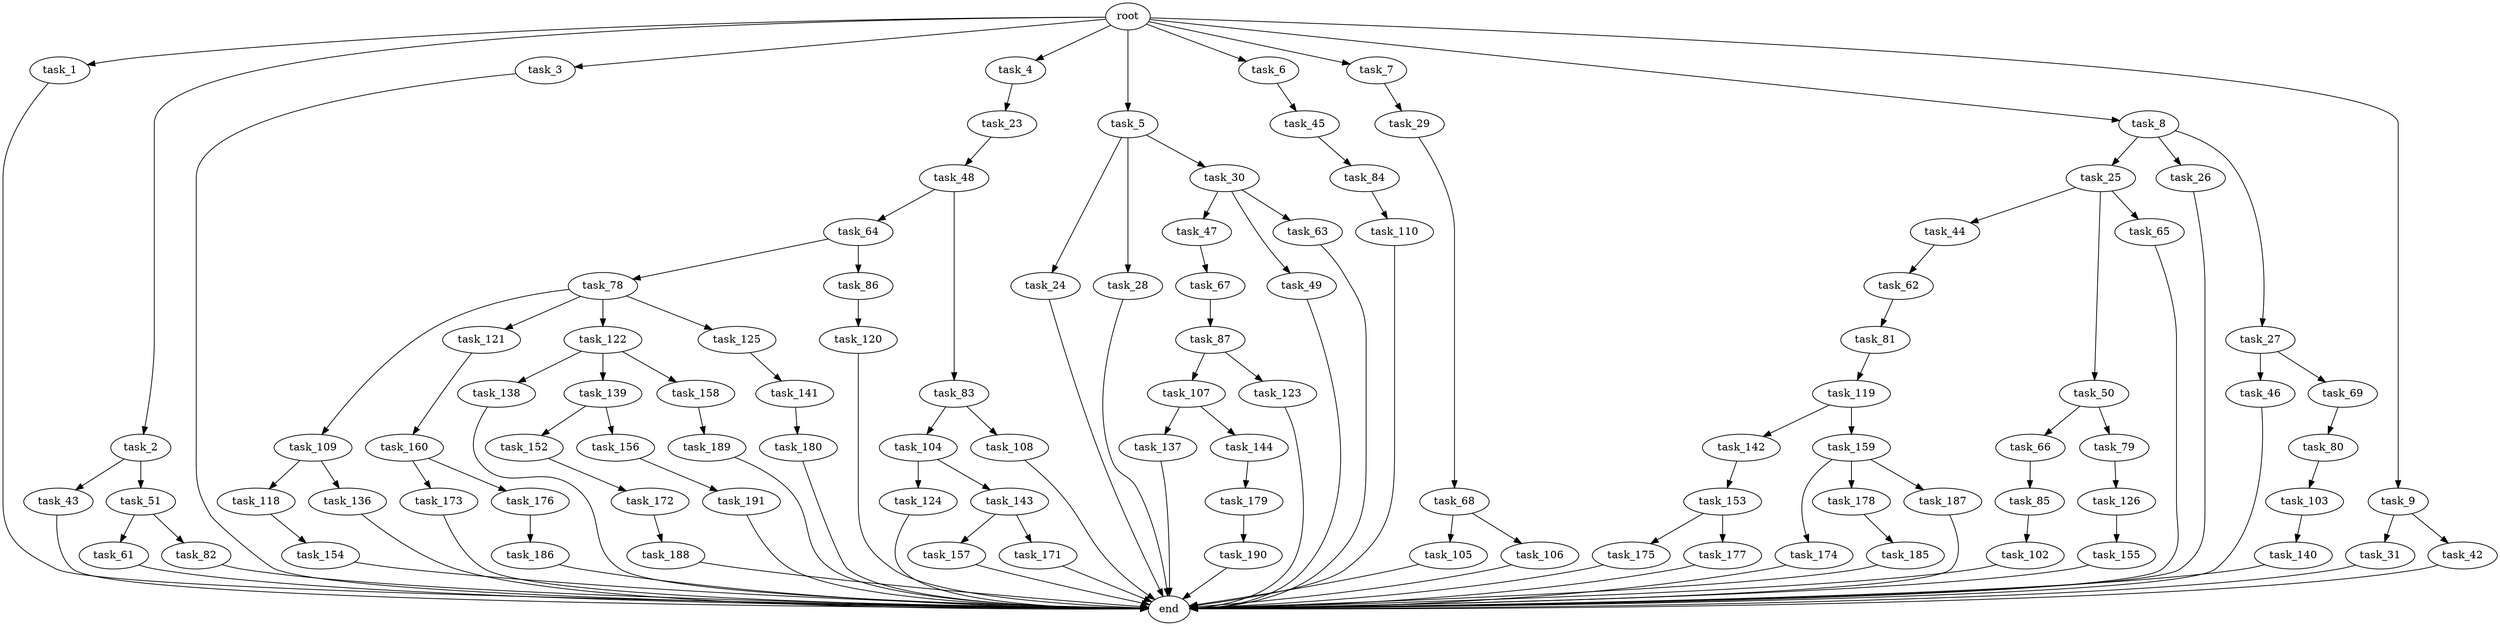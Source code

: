 digraph G {
  root [size="0.000000"];
  task_1 [size="102.400000"];
  task_2 [size="102.400000"];
  task_3 [size="102.400000"];
  task_4 [size="102.400000"];
  task_5 [size="102.400000"];
  task_6 [size="102.400000"];
  task_7 [size="102.400000"];
  task_8 [size="102.400000"];
  task_9 [size="102.400000"];
  task_23 [size="42090679500.800003"];
  task_24 [size="85899345920.000000"];
  task_25 [size="54975581388.800003"];
  task_26 [size="54975581388.800003"];
  task_27 [size="54975581388.800003"];
  task_28 [size="85899345920.000000"];
  task_29 [size="42090679500.800003"];
  task_30 [size="85899345920.000000"];
  task_31 [size="7730941132.800000"];
  task_42 [size="7730941132.800000"];
  task_43 [size="85899345920.000000"];
  task_44 [size="7730941132.800000"];
  task_45 [size="3435973836.800000"];
  task_46 [size="69578470195.199997"];
  task_47 [size="3435973836.800000"];
  task_48 [size="30923764531.200001"];
  task_49 [size="3435973836.800000"];
  task_50 [size="7730941132.800000"];
  task_51 [size="85899345920.000000"];
  task_61 [size="21474836480.000000"];
  task_62 [size="30923764531.200001"];
  task_63 [size="3435973836.800000"];
  task_64 [size="69578470195.199997"];
  task_65 [size="7730941132.800000"];
  task_66 [size="85899345920.000000"];
  task_67 [size="42090679500.800003"];
  task_68 [size="85899345920.000000"];
  task_69 [size="69578470195.199997"];
  task_78 [size="30923764531.200001"];
  task_79 [size="85899345920.000000"];
  task_80 [size="21474836480.000000"];
  task_81 [size="7730941132.800000"];
  task_82 [size="21474836480.000000"];
  task_83 [size="69578470195.199997"];
  task_84 [size="42090679500.800003"];
  task_85 [size="42090679500.800003"];
  task_86 [size="30923764531.200001"];
  task_87 [size="54975581388.800003"];
  task_102 [size="42090679500.800003"];
  task_103 [size="85899345920.000000"];
  task_104 [size="7730941132.800000"];
  task_105 [size="13743895347.200001"];
  task_106 [size="13743895347.200001"];
  task_107 [size="69578470195.199997"];
  task_108 [size="7730941132.800000"];
  task_109 [size="13743895347.200001"];
  task_110 [size="3435973836.800000"];
  task_118 [size="85899345920.000000"];
  task_119 [size="42090679500.800003"];
  task_120 [size="13743895347.200001"];
  task_121 [size="13743895347.200001"];
  task_122 [size="13743895347.200001"];
  task_123 [size="69578470195.199997"];
  task_124 [size="21474836480.000000"];
  task_125 [size="13743895347.200001"];
  task_126 [size="13743895347.200001"];
  task_136 [size="85899345920.000000"];
  task_137 [size="85899345920.000000"];
  task_138 [size="30923764531.200001"];
  task_139 [size="30923764531.200001"];
  task_140 [size="85899345920.000000"];
  task_141 [size="54975581388.800003"];
  task_142 [size="3435973836.800000"];
  task_143 [size="21474836480.000000"];
  task_144 [size="85899345920.000000"];
  task_152 [size="85899345920.000000"];
  task_153 [size="85899345920.000000"];
  task_154 [size="85899345920.000000"];
  task_155 [size="42090679500.800003"];
  task_156 [size="85899345920.000000"];
  task_157 [size="13743895347.200001"];
  task_158 [size="30923764531.200001"];
  task_159 [size="3435973836.800000"];
  task_160 [size="21474836480.000000"];
  task_171 [size="13743895347.200001"];
  task_172 [size="69578470195.199997"];
  task_173 [size="69578470195.199997"];
  task_174 [size="69578470195.199997"];
  task_175 [size="54975581388.800003"];
  task_176 [size="69578470195.199997"];
  task_177 [size="54975581388.800003"];
  task_178 [size="69578470195.199997"];
  task_179 [size="30923764531.200001"];
  task_180 [size="13743895347.200001"];
  task_185 [size="85899345920.000000"];
  task_186 [size="30923764531.200001"];
  task_187 [size="69578470195.199997"];
  task_188 [size="69578470195.199997"];
  task_189 [size="13743895347.200001"];
  task_190 [size="30923764531.200001"];
  task_191 [size="54975581388.800003"];
  end [size="0.000000"];

  root -> task_1 [size="1.000000"];
  root -> task_2 [size="1.000000"];
  root -> task_3 [size="1.000000"];
  root -> task_4 [size="1.000000"];
  root -> task_5 [size="1.000000"];
  root -> task_6 [size="1.000000"];
  root -> task_7 [size="1.000000"];
  root -> task_8 [size="1.000000"];
  root -> task_9 [size="1.000000"];
  task_1 -> end [size="1.000000"];
  task_2 -> task_43 [size="838860800.000000"];
  task_2 -> task_51 [size="838860800.000000"];
  task_3 -> end [size="1.000000"];
  task_4 -> task_23 [size="411041792.000000"];
  task_5 -> task_24 [size="838860800.000000"];
  task_5 -> task_28 [size="838860800.000000"];
  task_5 -> task_30 [size="838860800.000000"];
  task_6 -> task_45 [size="33554432.000000"];
  task_7 -> task_29 [size="411041792.000000"];
  task_8 -> task_25 [size="536870912.000000"];
  task_8 -> task_26 [size="536870912.000000"];
  task_8 -> task_27 [size="536870912.000000"];
  task_9 -> task_31 [size="75497472.000000"];
  task_9 -> task_42 [size="75497472.000000"];
  task_23 -> task_48 [size="301989888.000000"];
  task_24 -> end [size="1.000000"];
  task_25 -> task_44 [size="75497472.000000"];
  task_25 -> task_50 [size="75497472.000000"];
  task_25 -> task_65 [size="75497472.000000"];
  task_26 -> end [size="1.000000"];
  task_27 -> task_46 [size="679477248.000000"];
  task_27 -> task_69 [size="679477248.000000"];
  task_28 -> end [size="1.000000"];
  task_29 -> task_68 [size="838860800.000000"];
  task_30 -> task_47 [size="33554432.000000"];
  task_30 -> task_49 [size="33554432.000000"];
  task_30 -> task_63 [size="33554432.000000"];
  task_31 -> end [size="1.000000"];
  task_42 -> end [size="1.000000"];
  task_43 -> end [size="1.000000"];
  task_44 -> task_62 [size="301989888.000000"];
  task_45 -> task_84 [size="411041792.000000"];
  task_46 -> end [size="1.000000"];
  task_47 -> task_67 [size="411041792.000000"];
  task_48 -> task_64 [size="679477248.000000"];
  task_48 -> task_83 [size="679477248.000000"];
  task_49 -> end [size="1.000000"];
  task_50 -> task_66 [size="838860800.000000"];
  task_50 -> task_79 [size="838860800.000000"];
  task_51 -> task_61 [size="209715200.000000"];
  task_51 -> task_82 [size="209715200.000000"];
  task_61 -> end [size="1.000000"];
  task_62 -> task_81 [size="75497472.000000"];
  task_63 -> end [size="1.000000"];
  task_64 -> task_78 [size="301989888.000000"];
  task_64 -> task_86 [size="301989888.000000"];
  task_65 -> end [size="1.000000"];
  task_66 -> task_85 [size="411041792.000000"];
  task_67 -> task_87 [size="536870912.000000"];
  task_68 -> task_105 [size="134217728.000000"];
  task_68 -> task_106 [size="134217728.000000"];
  task_69 -> task_80 [size="209715200.000000"];
  task_78 -> task_109 [size="134217728.000000"];
  task_78 -> task_121 [size="134217728.000000"];
  task_78 -> task_122 [size="134217728.000000"];
  task_78 -> task_125 [size="134217728.000000"];
  task_79 -> task_126 [size="134217728.000000"];
  task_80 -> task_103 [size="838860800.000000"];
  task_81 -> task_119 [size="411041792.000000"];
  task_82 -> end [size="1.000000"];
  task_83 -> task_104 [size="75497472.000000"];
  task_83 -> task_108 [size="75497472.000000"];
  task_84 -> task_110 [size="33554432.000000"];
  task_85 -> task_102 [size="411041792.000000"];
  task_86 -> task_120 [size="134217728.000000"];
  task_87 -> task_107 [size="679477248.000000"];
  task_87 -> task_123 [size="679477248.000000"];
  task_102 -> end [size="1.000000"];
  task_103 -> task_140 [size="838860800.000000"];
  task_104 -> task_124 [size="209715200.000000"];
  task_104 -> task_143 [size="209715200.000000"];
  task_105 -> end [size="1.000000"];
  task_106 -> end [size="1.000000"];
  task_107 -> task_137 [size="838860800.000000"];
  task_107 -> task_144 [size="838860800.000000"];
  task_108 -> end [size="1.000000"];
  task_109 -> task_118 [size="838860800.000000"];
  task_109 -> task_136 [size="838860800.000000"];
  task_110 -> end [size="1.000000"];
  task_118 -> task_154 [size="838860800.000000"];
  task_119 -> task_142 [size="33554432.000000"];
  task_119 -> task_159 [size="33554432.000000"];
  task_120 -> end [size="1.000000"];
  task_121 -> task_160 [size="209715200.000000"];
  task_122 -> task_138 [size="301989888.000000"];
  task_122 -> task_139 [size="301989888.000000"];
  task_122 -> task_158 [size="301989888.000000"];
  task_123 -> end [size="1.000000"];
  task_124 -> end [size="1.000000"];
  task_125 -> task_141 [size="536870912.000000"];
  task_126 -> task_155 [size="411041792.000000"];
  task_136 -> end [size="1.000000"];
  task_137 -> end [size="1.000000"];
  task_138 -> end [size="1.000000"];
  task_139 -> task_152 [size="838860800.000000"];
  task_139 -> task_156 [size="838860800.000000"];
  task_140 -> end [size="1.000000"];
  task_141 -> task_180 [size="134217728.000000"];
  task_142 -> task_153 [size="838860800.000000"];
  task_143 -> task_157 [size="134217728.000000"];
  task_143 -> task_171 [size="134217728.000000"];
  task_144 -> task_179 [size="301989888.000000"];
  task_152 -> task_172 [size="679477248.000000"];
  task_153 -> task_175 [size="536870912.000000"];
  task_153 -> task_177 [size="536870912.000000"];
  task_154 -> end [size="1.000000"];
  task_155 -> end [size="1.000000"];
  task_156 -> task_191 [size="536870912.000000"];
  task_157 -> end [size="1.000000"];
  task_158 -> task_189 [size="134217728.000000"];
  task_159 -> task_174 [size="679477248.000000"];
  task_159 -> task_178 [size="679477248.000000"];
  task_159 -> task_187 [size="679477248.000000"];
  task_160 -> task_173 [size="679477248.000000"];
  task_160 -> task_176 [size="679477248.000000"];
  task_171 -> end [size="1.000000"];
  task_172 -> task_188 [size="679477248.000000"];
  task_173 -> end [size="1.000000"];
  task_174 -> end [size="1.000000"];
  task_175 -> end [size="1.000000"];
  task_176 -> task_186 [size="301989888.000000"];
  task_177 -> end [size="1.000000"];
  task_178 -> task_185 [size="838860800.000000"];
  task_179 -> task_190 [size="301989888.000000"];
  task_180 -> end [size="1.000000"];
  task_185 -> end [size="1.000000"];
  task_186 -> end [size="1.000000"];
  task_187 -> end [size="1.000000"];
  task_188 -> end [size="1.000000"];
  task_189 -> end [size="1.000000"];
  task_190 -> end [size="1.000000"];
  task_191 -> end [size="1.000000"];
}
